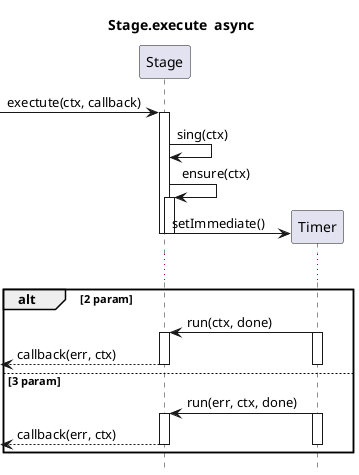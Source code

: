 @startuml

Title Stage.execute  async

hide footbox

[-> Stage: exectute(ctx, callback)

activate Stage
Stage -> Stage: sing(ctx)

Stage -> Stage: ensure(ctx)
activate Stage
create Timer
Stage -> Timer: setImmediate()
deactivate Stage
deactivate Stage
	...
alt 2 param
	Timer -> Stage: run(ctx, done)
	activate Timer
	activate Stage
	[<-- Stage: callback(err, ctx)
	deactivate Timer
	deactivate Stage
else 3 param
	Timer -> Stage: run(err, ctx, done)
	activate Timer
	activate Stage
	[<-- Stage: callback(err, ctx)
	deactivate Timer
	deactivate Stage
end
@enduml
